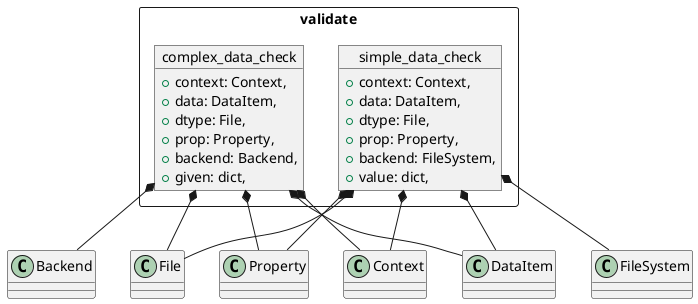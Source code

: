 @startuml
package validate <<Rectangle>> {

    object simple_data_check {
        +context: Context,
        +data: DataItem,
        +dtype: File,
        +prop: Property,
        +backend: FileSystem,
        +value: dict,

    }

    object complex_data_check {
        +context: Context,
        +data: DataItem,
        +dtype: File,
        +prop: Property,
        +backend: Backend,
        +given: dict,

    }
}

simple_data_check *-- Context
simple_data_check *-- DataItem
simple_data_check *-- File
simple_data_check *-- Property
simple_data_check *-- FileSystem
complex_data_check *-- Context
complex_data_check *-- DataItem
complex_data_check *-- File
complex_data_check *-- Property
complex_data_check *-- Backend
@enduml
